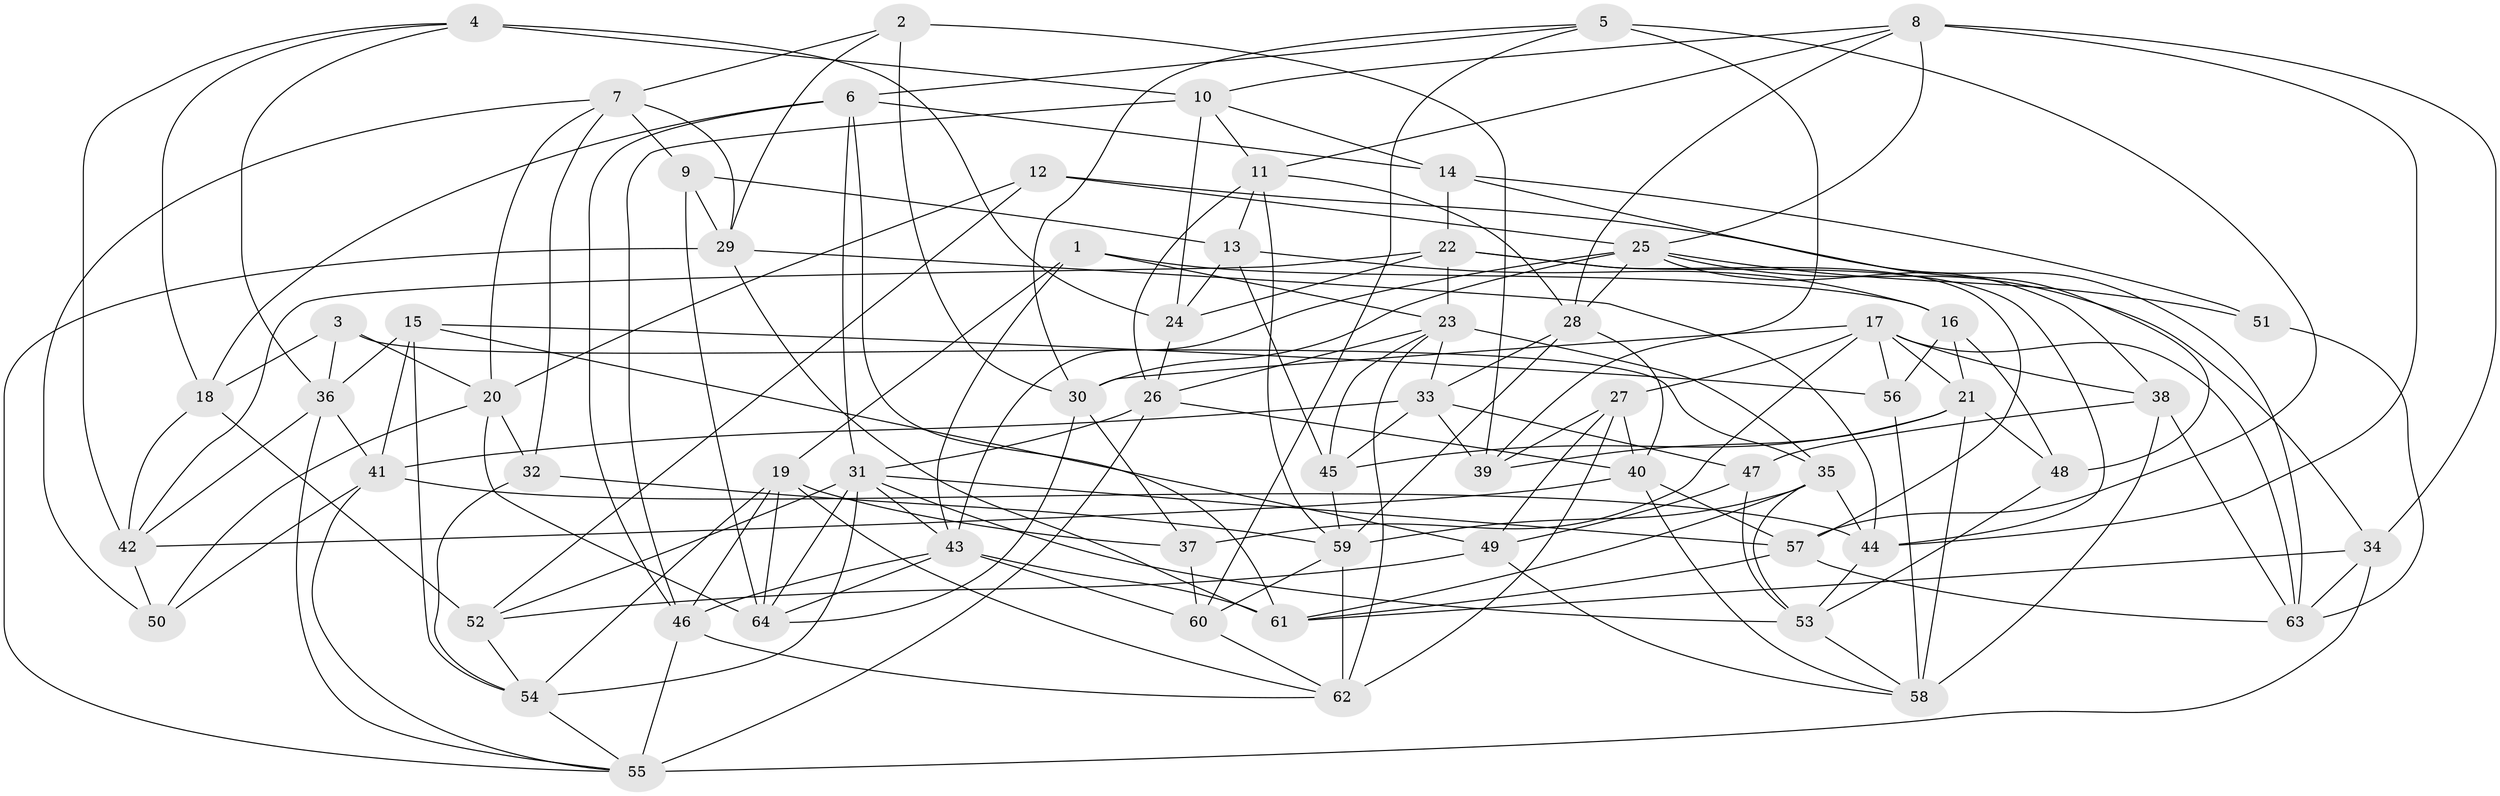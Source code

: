 // original degree distribution, {4: 1.0}
// Generated by graph-tools (version 1.1) at 2025/03/03/09/25 03:03:04]
// undirected, 64 vertices, 176 edges
graph export_dot {
graph [start="1"]
  node [color=gray90,style=filled];
  1;
  2;
  3;
  4;
  5;
  6;
  7;
  8;
  9;
  10;
  11;
  12;
  13;
  14;
  15;
  16;
  17;
  18;
  19;
  20;
  21;
  22;
  23;
  24;
  25;
  26;
  27;
  28;
  29;
  30;
  31;
  32;
  33;
  34;
  35;
  36;
  37;
  38;
  39;
  40;
  41;
  42;
  43;
  44;
  45;
  46;
  47;
  48;
  49;
  50;
  51;
  52;
  53;
  54;
  55;
  56;
  57;
  58;
  59;
  60;
  61;
  62;
  63;
  64;
  1 -- 16 [weight=1.0];
  1 -- 19 [weight=1.0];
  1 -- 23 [weight=1.0];
  1 -- 43 [weight=1.0];
  2 -- 7 [weight=1.0];
  2 -- 29 [weight=1.0];
  2 -- 30 [weight=1.0];
  2 -- 39 [weight=1.0];
  3 -- 18 [weight=1.0];
  3 -- 20 [weight=1.0];
  3 -- 35 [weight=1.0];
  3 -- 36 [weight=1.0];
  4 -- 10 [weight=1.0];
  4 -- 18 [weight=1.0];
  4 -- 24 [weight=2.0];
  4 -- 36 [weight=1.0];
  4 -- 42 [weight=1.0];
  5 -- 6 [weight=1.0];
  5 -- 30 [weight=1.0];
  5 -- 39 [weight=2.0];
  5 -- 57 [weight=1.0];
  5 -- 60 [weight=1.0];
  6 -- 14 [weight=1.0];
  6 -- 18 [weight=1.0];
  6 -- 31 [weight=1.0];
  6 -- 46 [weight=1.0];
  6 -- 61 [weight=1.0];
  7 -- 9 [weight=1.0];
  7 -- 20 [weight=1.0];
  7 -- 29 [weight=1.0];
  7 -- 32 [weight=1.0];
  7 -- 50 [weight=1.0];
  8 -- 10 [weight=1.0];
  8 -- 11 [weight=1.0];
  8 -- 25 [weight=1.0];
  8 -- 28 [weight=1.0];
  8 -- 34 [weight=1.0];
  8 -- 44 [weight=1.0];
  9 -- 13 [weight=1.0];
  9 -- 29 [weight=1.0];
  9 -- 64 [weight=1.0];
  10 -- 11 [weight=1.0];
  10 -- 14 [weight=1.0];
  10 -- 24 [weight=1.0];
  10 -- 46 [weight=1.0];
  11 -- 13 [weight=1.0];
  11 -- 26 [weight=1.0];
  11 -- 28 [weight=1.0];
  11 -- 59 [weight=1.0];
  12 -- 20 [weight=1.0];
  12 -- 25 [weight=1.0];
  12 -- 52 [weight=1.0];
  12 -- 63 [weight=1.0];
  13 -- 16 [weight=2.0];
  13 -- 24 [weight=1.0];
  13 -- 45 [weight=1.0];
  14 -- 22 [weight=1.0];
  14 -- 48 [weight=1.0];
  14 -- 51 [weight=2.0];
  15 -- 36 [weight=1.0];
  15 -- 41 [weight=1.0];
  15 -- 49 [weight=2.0];
  15 -- 54 [weight=1.0];
  15 -- 56 [weight=1.0];
  16 -- 21 [weight=1.0];
  16 -- 48 [weight=1.0];
  16 -- 56 [weight=1.0];
  17 -- 21 [weight=1.0];
  17 -- 27 [weight=1.0];
  17 -- 30 [weight=1.0];
  17 -- 37 [weight=1.0];
  17 -- 38 [weight=2.0];
  17 -- 56 [weight=1.0];
  17 -- 63 [weight=1.0];
  18 -- 42 [weight=1.0];
  18 -- 52 [weight=2.0];
  19 -- 37 [weight=1.0];
  19 -- 46 [weight=1.0];
  19 -- 54 [weight=1.0];
  19 -- 62 [weight=1.0];
  19 -- 64 [weight=1.0];
  20 -- 32 [weight=1.0];
  20 -- 50 [weight=1.0];
  20 -- 64 [weight=1.0];
  21 -- 39 [weight=1.0];
  21 -- 45 [weight=1.0];
  21 -- 48 [weight=1.0];
  21 -- 58 [weight=1.0];
  22 -- 23 [weight=1.0];
  22 -- 24 [weight=1.0];
  22 -- 42 [weight=1.0];
  22 -- 44 [weight=1.0];
  22 -- 57 [weight=1.0];
  23 -- 26 [weight=1.0];
  23 -- 33 [weight=1.0];
  23 -- 35 [weight=1.0];
  23 -- 45 [weight=2.0];
  23 -- 62 [weight=1.0];
  24 -- 26 [weight=1.0];
  25 -- 28 [weight=1.0];
  25 -- 30 [weight=1.0];
  25 -- 34 [weight=1.0];
  25 -- 38 [weight=1.0];
  25 -- 43 [weight=1.0];
  25 -- 51 [weight=1.0];
  26 -- 31 [weight=1.0];
  26 -- 40 [weight=1.0];
  26 -- 55 [weight=1.0];
  27 -- 39 [weight=1.0];
  27 -- 40 [weight=1.0];
  27 -- 49 [weight=1.0];
  27 -- 62 [weight=2.0];
  28 -- 33 [weight=1.0];
  28 -- 40 [weight=1.0];
  28 -- 59 [weight=1.0];
  29 -- 44 [weight=1.0];
  29 -- 55 [weight=1.0];
  29 -- 61 [weight=1.0];
  30 -- 37 [weight=1.0];
  30 -- 64 [weight=1.0];
  31 -- 43 [weight=1.0];
  31 -- 52 [weight=1.0];
  31 -- 53 [weight=1.0];
  31 -- 54 [weight=1.0];
  31 -- 57 [weight=1.0];
  31 -- 64 [weight=1.0];
  32 -- 54 [weight=1.0];
  32 -- 59 [weight=1.0];
  33 -- 39 [weight=1.0];
  33 -- 41 [weight=1.0];
  33 -- 45 [weight=1.0];
  33 -- 47 [weight=1.0];
  34 -- 55 [weight=2.0];
  34 -- 61 [weight=1.0];
  34 -- 63 [weight=1.0];
  35 -- 44 [weight=1.0];
  35 -- 53 [weight=1.0];
  35 -- 59 [weight=1.0];
  35 -- 61 [weight=1.0];
  36 -- 41 [weight=1.0];
  36 -- 42 [weight=1.0];
  36 -- 55 [weight=1.0];
  37 -- 60 [weight=1.0];
  38 -- 47 [weight=1.0];
  38 -- 58 [weight=1.0];
  38 -- 63 [weight=1.0];
  40 -- 42 [weight=1.0];
  40 -- 57 [weight=1.0];
  40 -- 58 [weight=1.0];
  41 -- 44 [weight=1.0];
  41 -- 50 [weight=1.0];
  41 -- 55 [weight=1.0];
  42 -- 50 [weight=1.0];
  43 -- 46 [weight=1.0];
  43 -- 60 [weight=2.0];
  43 -- 61 [weight=1.0];
  43 -- 64 [weight=1.0];
  44 -- 53 [weight=1.0];
  45 -- 59 [weight=1.0];
  46 -- 55 [weight=1.0];
  46 -- 62 [weight=1.0];
  47 -- 49 [weight=1.0];
  47 -- 53 [weight=1.0];
  48 -- 53 [weight=1.0];
  49 -- 52 [weight=1.0];
  49 -- 58 [weight=1.0];
  51 -- 63 [weight=1.0];
  52 -- 54 [weight=1.0];
  53 -- 58 [weight=1.0];
  54 -- 55 [weight=1.0];
  56 -- 58 [weight=1.0];
  57 -- 61 [weight=1.0];
  57 -- 63 [weight=1.0];
  59 -- 60 [weight=1.0];
  59 -- 62 [weight=2.0];
  60 -- 62 [weight=1.0];
}
